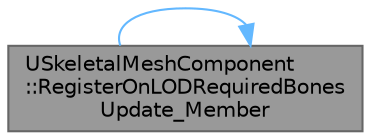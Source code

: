 digraph "USkeletalMeshComponent::RegisterOnLODRequiredBonesUpdate_Member"
{
 // INTERACTIVE_SVG=YES
 // LATEX_PDF_SIZE
  bgcolor="transparent";
  edge [fontname=Helvetica,fontsize=10,labelfontname=Helvetica,labelfontsize=10];
  node [fontname=Helvetica,fontsize=10,shape=box,height=0.2,width=0.4];
  rankdir="LR";
  Node1 [id="Node000001",label="USkeletalMeshComponent\l::RegisterOnLODRequiredBones\lUpdate_Member",height=0.2,width=0.4,color="gray40", fillcolor="grey60", style="filled", fontcolor="black",tooltip="Register/Unregister for OnLODRequiredBonesUpdate callback."];
  Node1 -> Node1 [id="edge1_Node000001_Node000001",color="steelblue1",style="solid",tooltip=" "];
}
